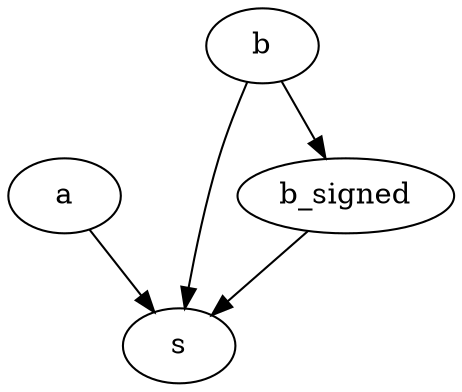 strict digraph "" {
	a	[complexity=5,
		importance=0.411392416329,
		rank=0.0822784832658];
	s	[complexity=0,
		importance=0.259493767571,
		rank=0.0];
	a -> s;
	b	[complexity=7,
		importance=0.588607583671,
		rank=0.0840867976673];
	b -> s;
	b_signed	[complexity=5,
		importance=0.436708934913,
		rank=0.0873417869826];
	b -> b_signed;
	b_signed -> s;
}

